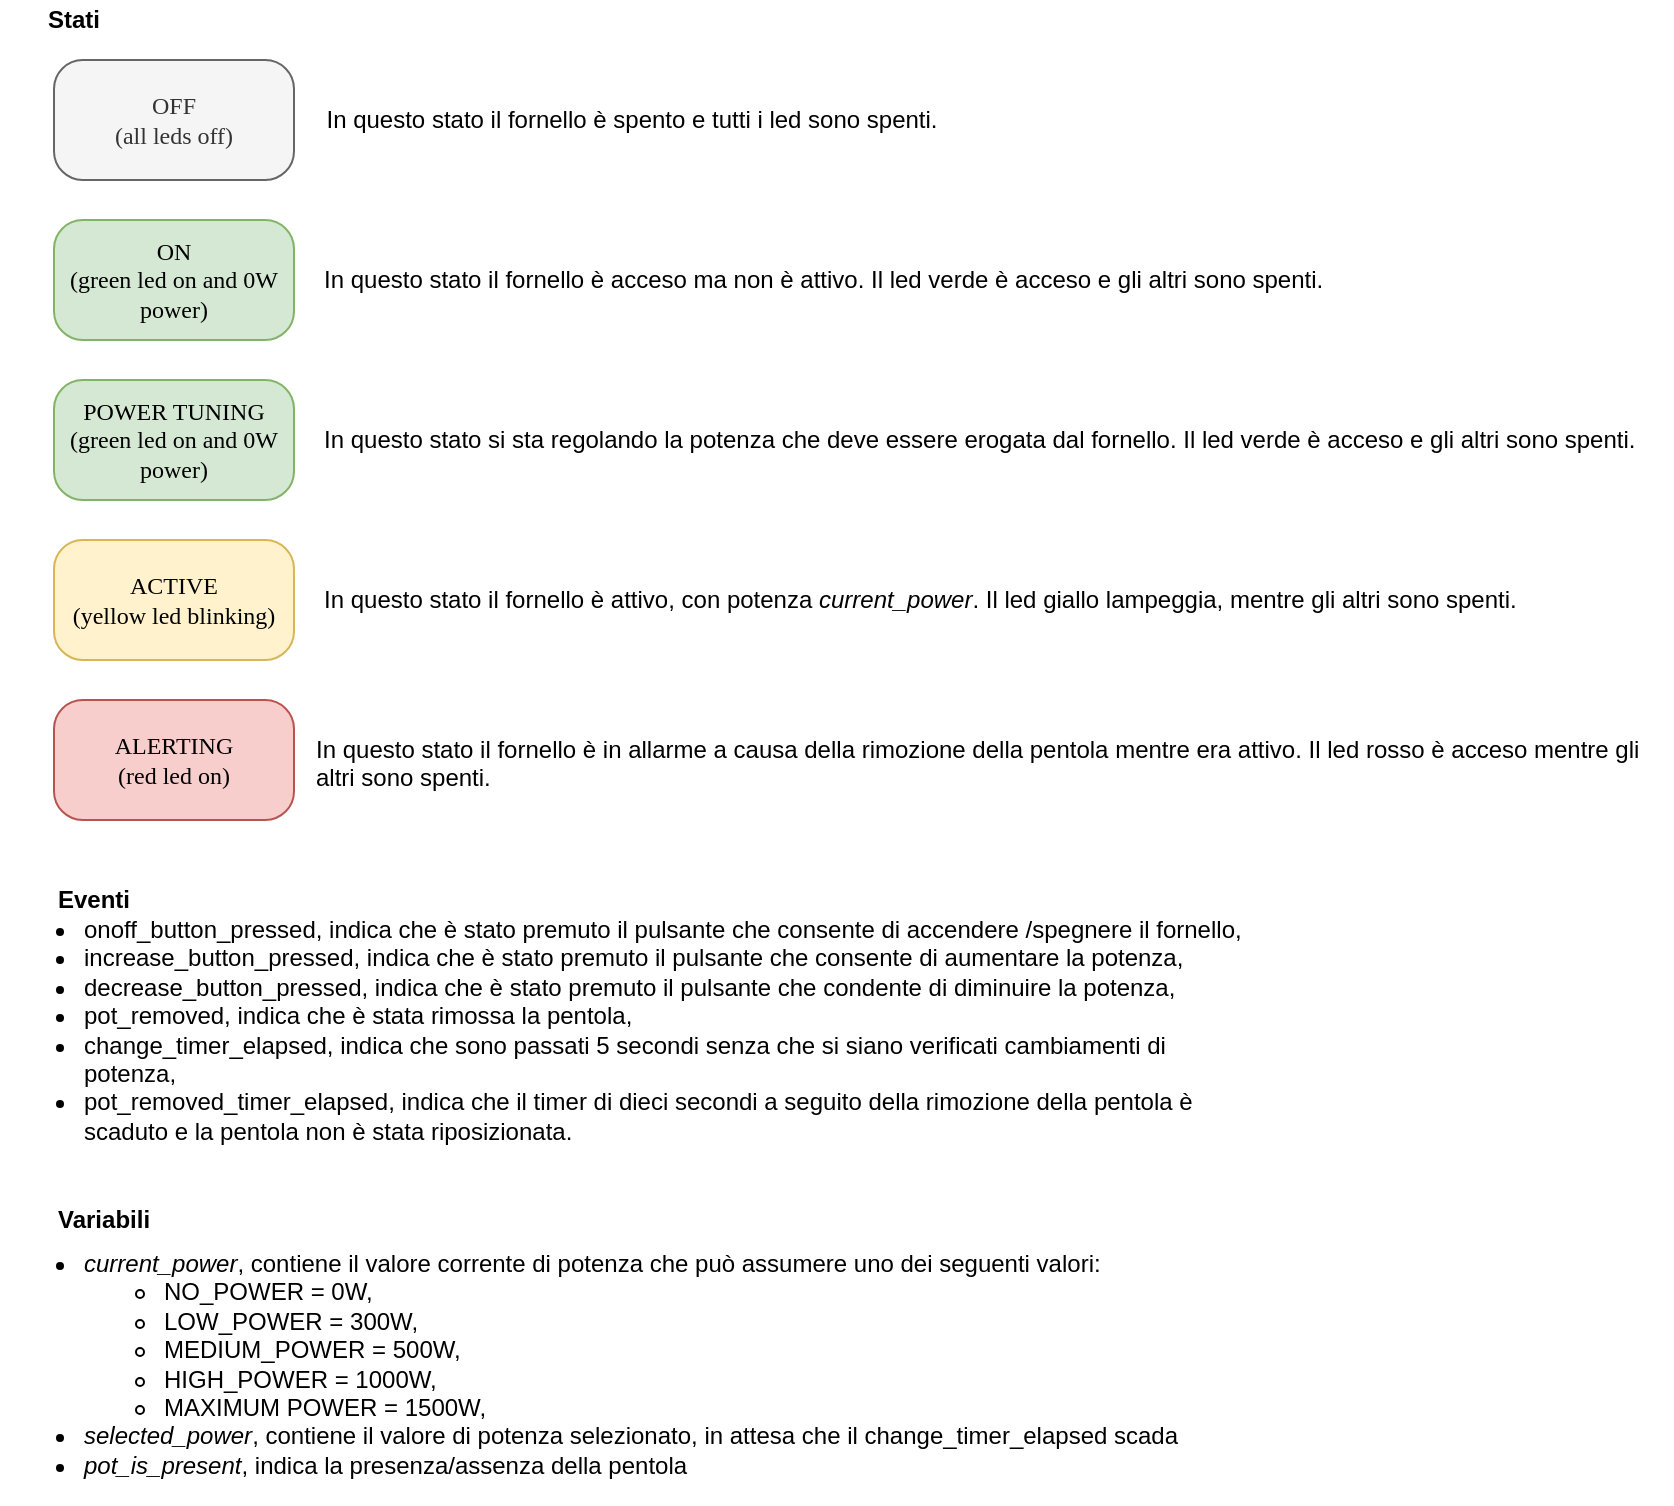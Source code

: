 <mxfile version="12.2.4" pages="2"><diagram id="Y0s-QTVM3HODt4kk8Pgk" name="Notazione"><mxGraphModel dx="497" dy="655" grid="1" gridSize="10" guides="1" tooltips="1" connect="1" arrows="1" fold="1" page="1" pageScale="1" pageWidth="827" pageHeight="1169" math="0" shadow="0"><root><mxCell id="X0lNm1rgNpbfEfuh6dac-0"/><mxCell id="X0lNm1rgNpbfEfuh6dac-1" parent="X0lNm1rgNpbfEfuh6dac-0"/><mxCell id="c8eom063F0OqwWxzlpXB-0" value="OFF&lt;br&gt;(all leds off)" style="rounded=1;whiteSpace=wrap;html=1;arcSize=24;fillColor=#f5f5f5;strokeColor=#666666;shadow=0;comic=0;labelBackgroundColor=none;fontFamily=Verdana;fontSize=12;align=center;fontColor=#333333;" parent="X0lNm1rgNpbfEfuh6dac-1" vertex="1"><mxGeometry x="854" y="50" width="120" height="60" as="geometry"/></mxCell><mxCell id="v1z97-7tfk8VhAEsiiKw-0" value="ON&lt;br&gt;(green led on and 0W power)" style="rounded=1;whiteSpace=wrap;html=1;arcSize=24;fillColor=#d5e8d4;strokeColor=#82b366;shadow=0;comic=0;labelBackgroundColor=none;fontFamily=Verdana;fontSize=12;align=center;" parent="X0lNm1rgNpbfEfuh6dac-1" vertex="1"><mxGeometry x="854" y="130" width="120" height="60" as="geometry"/></mxCell><mxCell id="CRVcPAL-VIsrZHcT2oMM-0" value="ACTIVE&lt;br&gt;(yellow led blinking)" style="rounded=1;whiteSpace=wrap;html=1;arcSize=24;fillColor=#fff2cc;strokeColor=#d6b656;shadow=0;comic=0;labelBackgroundColor=none;fontFamily=Verdana;fontSize=12;align=center;" parent="X0lNm1rgNpbfEfuh6dac-1" vertex="1"><mxGeometry x="854" y="290" width="120" height="60" as="geometry"/></mxCell><mxCell id="bLrk6bMStb_IO9k1gdFg-0" value="ALERTING&lt;br&gt;(red led on)" style="rounded=1;whiteSpace=wrap;html=1;arcSize=24;fillColor=#f8cecc;strokeColor=#b85450;shadow=0;comic=0;labelBackgroundColor=none;fontFamily=Verdana;fontSize=12;align=center;" parent="X0lNm1rgNpbfEfuh6dac-1" vertex="1"><mxGeometry x="854" y="370" width="120" height="60" as="geometry"/></mxCell><mxCell id="bLrk6bMStb_IO9k1gdFg-1" value="In questo stato il fornello è spento e tutti i led sono spenti." style="text;html=1;strokeColor=none;fillColor=none;align=center;verticalAlign=middle;whiteSpace=wrap;rounded=0;" parent="X0lNm1rgNpbfEfuh6dac-1" vertex="1"><mxGeometry x="983" y="70" width="320" height="20" as="geometry"/></mxCell><mxCell id="bLrk6bMStb_IO9k1gdFg-2" value="In questo stato il fornello è acceso ma non è attivo. Il led verde è acceso e gli altri sono spenti." style="text;html=1;resizable=0;points=[];autosize=1;align=left;verticalAlign=top;spacingTop=-4;" parent="X0lNm1rgNpbfEfuh6dac-1" vertex="1"><mxGeometry x="987" y="150" width="520" height="20" as="geometry"/></mxCell><mxCell id="bLrk6bMStb_IO9k1gdFg-3" value="In questo stato il fornello è attivo, con potenza &lt;i&gt;current_power&lt;/i&gt;. Il led giallo lampeggia, mentre gli altri sono spenti." style="text;html=1;resizable=0;points=[];autosize=1;align=left;verticalAlign=top;spacingTop=-4;" parent="X0lNm1rgNpbfEfuh6dac-1" vertex="1"><mxGeometry x="987" y="310" width="610" height="20" as="geometry"/></mxCell><mxCell id="bLrk6bMStb_IO9k1gdFg-4" value="In questo stato il fornello è in allarme a causa della rimozione della pentola mentre era attivo. Il led rosso è acceso mentre gli&lt;br&gt;altri sono spenti." style="text;html=1;resizable=0;points=[];autosize=1;align=left;verticalAlign=top;spacingTop=-4;" parent="X0lNm1rgNpbfEfuh6dac-1" vertex="1"><mxGeometry x="983" y="385" width="680" height="30" as="geometry"/></mxCell><mxCell id="bLrk6bMStb_IO9k1gdFg-5" value="&lt;b&gt;Stati&lt;/b&gt;" style="text;html=1;strokeColor=none;fillColor=none;align=center;verticalAlign=middle;whiteSpace=wrap;rounded=0;" parent="X0lNm1rgNpbfEfuh6dac-1" vertex="1"><mxGeometry x="844" y="20" width="40" height="20" as="geometry"/></mxCell><mxCell id="CAl5_wo-_BhZVUnbXjXl-0" value="&lt;b&gt;Eventi&lt;/b&gt;" style="text;html=1;resizable=0;points=[];autosize=1;align=left;verticalAlign=top;spacingTop=-4;" parent="X0lNm1rgNpbfEfuh6dac-1" vertex="1"><mxGeometry x="854" y="460" width="50" height="20" as="geometry"/></mxCell><mxCell id="CAl5_wo-_BhZVUnbXjXl-1" value="&lt;ul&gt;&lt;li&gt;onoff_button_pressed, indica che è stato premuto il pulsante che consente di accendere /spegnere il fornello,&lt;/li&gt;&lt;li&gt;increase_button_pressed, indica che è stato premuto il pulsante che consente di aumentare la potenza,&lt;/li&gt;&lt;li&gt;decrease_button_pressed, indica che è stato premuto il pulsante che condente di diminuire la potenza,&lt;/li&gt;&lt;li&gt;pot_removed, indica che è stata rimossa la pentola,&lt;/li&gt;&lt;li&gt;change_timer_elapsed, indica che sono passati 5 secondi senza che si siano verificati cambiamenti di potenza,&lt;/li&gt;&lt;li&gt;pot_removed_timer_elapsed, indica che il timer di dieci secondi a seguito della rimozione della pentola è scaduto e la pentola non è stata riposizionata.&lt;/li&gt;&lt;/ul&gt;" style="text;html=1;strokeColor=none;fillColor=none;align=left;verticalAlign=middle;whiteSpace=wrap;rounded=0;" parent="X0lNm1rgNpbfEfuh6dac-1" vertex="1"><mxGeometry x="827" y="520" width="630" height="30" as="geometry"/></mxCell><mxCell id="EFGMdo1g6EE3IHw2oAfx-0" value="&lt;b&gt;Variabili&lt;/b&gt;" style="text;html=1;resizable=0;points=[];autosize=1;align=left;verticalAlign=top;spacingTop=-4;" parent="X0lNm1rgNpbfEfuh6dac-1" vertex="1"><mxGeometry x="854" y="620" width="60" height="20" as="geometry"/></mxCell><mxCell id="EFGMdo1g6EE3IHw2oAfx-1" value="&lt;ul&gt;&lt;li&gt;&lt;i&gt;current_power&lt;/i&gt;, contiene il valore corrente di potenza che può assumere uno dei seguenti valori:&lt;/li&gt;&lt;ul&gt;&lt;li&gt;NO_POWER = 0W,&lt;/li&gt;&lt;li&gt;LOW_POWER = 300W,&lt;/li&gt;&lt;li&gt;MEDIUM_POWER = 500W,&lt;/li&gt;&lt;li&gt;HIGH_POWER = 1000W,&lt;/li&gt;&lt;li&gt;MAXIMUM POWER = 1500W,&lt;/li&gt;&lt;/ul&gt;&lt;li&gt;&lt;i&gt;selected_power&lt;/i&gt;, contiene il valore di potenza selezionato, in attesa che il change_timer_elapsed scada&lt;/li&gt;&lt;li&gt;&lt;i&gt;pot_is_present&lt;/i&gt;, indica la presenza/assenza della pentola&lt;/li&gt;&lt;/ul&gt;" style="text;html=1;resizable=0;points=[];autosize=1;align=left;verticalAlign=top;spacingTop=-4;" parent="X0lNm1rgNpbfEfuh6dac-1" vertex="1"><mxGeometry x="827" y="630" width="600" height="140" as="geometry"/></mxCell><mxCell id="50pytDiKpnOtKsPjOUB7-0" value="POWER TUNING&lt;br&gt;(green led on and 0W power)" style="rounded=1;whiteSpace=wrap;html=1;arcSize=24;fillColor=#d5e8d4;strokeColor=#82b366;shadow=0;comic=0;labelBackgroundColor=none;fontFamily=Verdana;fontSize=12;align=center;" parent="X0lNm1rgNpbfEfuh6dac-1" vertex="1"><mxGeometry x="854" y="210" width="120" height="60" as="geometry"/></mxCell><mxCell id="50pytDiKpnOtKsPjOUB7-3" value="In questo stato si sta regolando la potenza che deve essere erogata dal fornello. Il led verde è acceso e gli altri sono spenti." style="text;html=1;resizable=0;points=[];autosize=1;align=left;verticalAlign=top;spacingTop=-4;" parent="X0lNm1rgNpbfEfuh6dac-1" vertex="1"><mxGeometry x="987" y="230" width="670" height="20" as="geometry"/></mxCell></root></mxGraphModel></diagram><diagram name="Diagramma di stato" id="58cdce13-f638-feb5-8d6f-7d28b1aa9fa0"><mxGraphModel dx="1324" dy="655" grid="1" gridSize="10" guides="1" tooltips="1" connect="1" arrows="1" fold="1" page="1" pageScale="1" pageWidth="1100" pageHeight="850" background="none" math="0" shadow="0"><root><mxCell id="0"/><mxCell id="1" parent="0"/><mxCell id="382b91b5511bd0f7-1" value="" style="ellipse;html=1;shape=startState;rounded=1;shadow=0;comic=0;labelBackgroundColor=none;fontFamily=Verdana;fontSize=12;align=center;direction=south;" parent="1" vertex="1"><mxGeometry x="884" y="125" width="30" height="30" as="geometry"/></mxCell><mxCell id="SC0lKbbpHvzSmaq9ih_h-40" style="edgeStyle=orthogonalEdgeStyle;rounded=0;orthogonalLoop=1;jettySize=auto;html=1;exitX=0;exitY=0.25;exitDx=0;exitDy=0;entryX=1;entryY=0.25;entryDx=0;entryDy=0;" parent="1" source="382b91b5511bd0f7-6" target="4" edge="1"><mxGeometry relative="1" as="geometry"/></mxCell><mxCell id="SC0lKbbpHvzSmaq9ih_h-42" value="&lt;span style=&quot;text-align: left ; white-space: normal ; background-color: rgb(248 , 249 , 250)&quot;&gt;onoff_button_pressed&lt;br&gt;&lt;/span&gt;" style="text;html=1;resizable=0;points=[];align=center;verticalAlign=middle;labelBackgroundColor=#ffffff;" parent="SC0lKbbpHvzSmaq9ih_h-40" vertex="1" connectable="0"><mxGeometry x="0.005" relative="1" as="geometry"><mxPoint x="2" y="-20" as="offset"/></mxGeometry></mxCell><mxCell id="382b91b5511bd0f7-6" value="OFF" style="rounded=1;whiteSpace=wrap;html=1;arcSize=24;fillColor=#f5f5f5;strokeColor=#666666;shadow=0;comic=0;labelBackgroundColor=none;fontFamily=Verdana;fontSize=12;align=center;fontColor=#333333;" parent="1" vertex="1"><mxGeometry x="839" y="180" width="120" height="60" as="geometry"/></mxCell><mxCell id="2a3bc250acf0617d-9" style="edgeStyle=orthogonalEdgeStyle;html=1;labelBackgroundColor=none;endArrow=open;endSize=8;fontFamily=Verdana;fontSize=12;align=left;entryX=0.5;entryY=0;entryDx=0;entryDy=0;" parent="1" source="382b91b5511bd0f7-1" target="382b91b5511bd0f7-6" edge="1"><mxGeometry relative="1" as="geometry"/></mxCell><mxCell id="SC0lKbbpHvzSmaq9ih_h-41" style="edgeStyle=orthogonalEdgeStyle;rounded=0;orthogonalLoop=1;jettySize=auto;html=1;exitX=1;exitY=0.75;exitDx=0;exitDy=0;entryX=0;entryY=0.75;entryDx=0;entryDy=0;" parent="1" source="4" target="382b91b5511bd0f7-6" edge="1"><mxGeometry relative="1" as="geometry"/></mxCell><mxCell id="2cz2k41cAF64X4vZjpbY-40" value="&lt;span style=&quot;text-align: left ; white-space: normal ; background-color: rgb(248 , 249 , 250)&quot;&gt;onoff_button_pressed(1,sec)&lt;br&gt;&lt;/span&gt;" style="text;html=1;resizable=0;points=[];align=center;verticalAlign=middle;labelBackgroundColor=#ffffff;" parent="SC0lKbbpHvzSmaq9ih_h-41" vertex="1" connectable="0"><mxGeometry x="0.012" y="-1" relative="1" as="geometry"><mxPoint x="-3" y="14" as="offset"/></mxGeometry></mxCell><mxCell id="GKgahxUYYJm4mcgYMw2S-40" style="edgeStyle=orthogonalEdgeStyle;rounded=0;orthogonalLoop=1;jettySize=auto;html=1;exitX=0.5;exitY=1;exitDx=0;exitDy=0;entryX=0;entryY=0.25;entryDx=0;entryDy=0;" parent="1" source="4" target="40" edge="1"><mxGeometry relative="1" as="geometry"/></mxCell><mxCell id="GKgahxUYYJm4mcgYMw2S-41" value="increase_button_pressed(1,sec)&lt;br&gt;AND&lt;br&gt;&lt;i&gt;pot_is_present&lt;/i&gt;" style="text;html=1;resizable=0;points=[];align=center;verticalAlign=middle;labelBackgroundColor=#ffffff;" parent="GKgahxUYYJm4mcgYMw2S-40" vertex="1" connectable="0"><mxGeometry x="0.67" relative="1" as="geometry"><mxPoint x="-60" y="-35" as="offset"/></mxGeometry></mxCell><mxCell id="4" value="ON" style="rounded=1;whiteSpace=wrap;html=1;arcSize=24;fillColor=#d5e8d4;strokeColor=#82b366;shadow=0;comic=0;labelBackgroundColor=none;fontFamily=Verdana;fontSize=12;align=center;" parent="1" vertex="1"><mxGeometry x="120" y="180" width="120" height="60" as="geometry"/></mxCell><mxCell id="Knc4Fxu-0Whu3SdbP-AA-40" style="edgeStyle=orthogonalEdgeStyle;rounded=0;orthogonalLoop=1;jettySize=auto;html=1;exitX=0.5;exitY=0;exitDx=0;exitDy=0;entryX=0.5;entryY=1;entryDx=0;entryDy=0;" parent="1" source="5" target="382b91b5511bd0f7-6" edge="1"><mxGeometry relative="1" as="geometry"/></mxCell><mxCell id="Knc4Fxu-0Whu3SdbP-AA-41" value="&lt;span style=&quot;text-align: left ; white-space: normal ; background-color: rgb(248 , 249 , 250)&quot;&gt;onoff_button_pressed(1,sec)&lt;/span&gt;" style="text;html=1;resizable=0;points=[];align=center;verticalAlign=middle;labelBackgroundColor=#ffffff;" parent="Knc4Fxu-0Whu3SdbP-AA-40" vertex="1" connectable="0"><mxGeometry x="0.035" y="-1" relative="1" as="geometry"><mxPoint x="-90" y="66" as="offset"/></mxGeometry></mxCell><mxCell id="xuFl7tMfDvvaqW33Po0E-40" style="edgeStyle=orthogonalEdgeStyle;rounded=0;orthogonalLoop=1;jettySize=auto;html=1;exitX=0.5;exitY=1;exitDx=0;exitDy=0;entryX=0.25;entryY=1;entryDx=0;entryDy=0;" parent="1" source="5" target="4" edge="1"><mxGeometry relative="1" as="geometry"><Array as="points"><mxPoint x="899" y="710"/><mxPoint x="100" y="710"/><mxPoint x="100" y="380"/><mxPoint x="150" y="380"/></Array></mxGeometry></mxCell><mxCell id="xuFl7tMfDvvaqW33Po0E-41" value="&lt;span style=&quot;text-align: left ; white-space: normal ; background-color: rgb(248 , 249 , 250)&quot;&gt;pot_removed_timer_elapsed AND NOT&amp;nbsp;&lt;i&gt;pot_is_present&lt;/i&gt;&lt;/span&gt;" style="text;html=1;resizable=0;points=[];align=center;verticalAlign=middle;labelBackgroundColor=#ffffff;" parent="xuFl7tMfDvvaqW33Po0E-40" vertex="1" connectable="0"><mxGeometry x="-0.345" y="4" relative="1" as="geometry"><mxPoint x="26" y="16" as="offset"/></mxGeometry></mxCell><mxCell id="2oalyaIlT3qXymuXi-MS-40" style="edgeStyle=orthogonalEdgeStyle;rounded=0;orthogonalLoop=1;jettySize=auto;html=1;exitX=0;exitY=0.25;exitDx=0;exitDy=0;entryX=1;entryY=0.25;entryDx=0;entryDy=0;" edge="1" parent="1" source="5" target="39"><mxGeometry relative="1" as="geometry"/></mxCell><mxCell id="2oalyaIlT3qXymuXi-MS-41" value="&lt;i&gt;pot_is_present&lt;/i&gt;&amp;nbsp;AND NOT&amp;nbsp;&amp;nbsp;&lt;span style=&quot;text-align: left ; white-space: normal ; background-color: rgb(248 , 249 , 250)&quot;&gt;pot_removed_timer_elapsed&amp;nbsp;&lt;/span&gt;" style="text;html=1;resizable=0;points=[];align=center;verticalAlign=middle;labelBackgroundColor=#ffffff;" vertex="1" connectable="0" parent="2oalyaIlT3qXymuXi-MS-40"><mxGeometry x="-0.736" y="2" relative="1" as="geometry"><mxPoint x="-100" y="-17" as="offset"/></mxGeometry></mxCell><mxCell id="5" value="ALERTING" style="rounded=1;whiteSpace=wrap;html=1;arcSize=24;fillColor=#f8cecc;strokeColor=#b85450;shadow=0;comic=0;labelBackgroundColor=none;fontFamily=Verdana;fontSize=12;align=center;" parent="1" vertex="1"><mxGeometry x="839" y="580" width="120" height="60" as="geometry"/></mxCell><mxCell id="OurE1tUgTqpKHj0nfaq--40" value="&lt;span style=&quot;font-size: 12px&quot;&gt;increase_button_pressed(1,sec)&lt;br&gt;OR&lt;br&gt;&lt;/span&gt;&lt;span style=&quot;font-size: 12px&quot;&gt;decrease_button_pressed(1,sec)&lt;br&gt;&lt;/span&gt;&lt;span style=&quot;font-size: 12px&quot;&gt;AND&lt;br&gt;&lt;i&gt;pot_is_present&lt;/i&gt;&lt;br&gt;&lt;/span&gt;" style="edgeStyle=orthogonalEdgeStyle;rounded=0;orthogonalLoop=1;jettySize=auto;html=1;exitX=0.25;exitY=0;exitDx=0;exitDy=0;entryX=0;entryY=0.75;entryDx=0;entryDy=0;" parent="1" source="39" target="40" edge="1"><mxGeometry x="0.175" y="-45" relative="1" as="geometry"><mxPoint as="offset"/></mxGeometry></mxCell><mxCell id="1HdUEIEivGZ4oWgs2qGL-40" style="edgeStyle=orthogonalEdgeStyle;rounded=0;orthogonalLoop=1;jettySize=auto;html=1;exitX=1;exitY=0.75;exitDx=0;exitDy=0;" parent="1" source="39" edge="1"><mxGeometry relative="1" as="geometry"><mxPoint x="839" y="630" as="targetPoint"/><Array as="points"><mxPoint x="240" y="630"/><mxPoint x="839" y="630"/></Array></mxGeometry></mxCell><mxCell id="1HdUEIEivGZ4oWgs2qGL-41" value="pot_removed" style="text;html=1;resizable=0;points=[];align=center;verticalAlign=middle;labelBackgroundColor=#ffffff;" parent="1HdUEIEivGZ4oWgs2qGL-40" vertex="1" connectable="0"><mxGeometry x="0.259" y="-2" relative="1" as="geometry"><mxPoint x="-205" y="-12" as="offset"/></mxGeometry></mxCell><mxCell id="Knc4Fxu-0Whu3SdbP-AA-44" style="edgeStyle=orthogonalEdgeStyle;rounded=0;orthogonalLoop=1;jettySize=auto;html=1;exitX=0.5;exitY=1;exitDx=0;exitDy=0;entryX=0.75;entryY=1;entryDx=0;entryDy=0;" parent="1" source="39" target="382b91b5511bd0f7-6" edge="1"><mxGeometry relative="1" as="geometry"><mxPoint x="1000" y="460" as="targetPoint"/><Array as="points"><mxPoint x="180" y="660"/><mxPoint x="980" y="660"/><mxPoint x="980" y="560"/><mxPoint x="929" y="560"/></Array></mxGeometry></mxCell><mxCell id="Knc4Fxu-0Whu3SdbP-AA-45" value="&lt;span style=&quot;text-align: left ; white-space: normal ; background-color: rgb(248 , 249 , 250)&quot;&gt;onoff_button_pressed(1,sec)&lt;/span&gt;" style="text;html=1;resizable=0;points=[];align=center;verticalAlign=middle;labelBackgroundColor=#ffffff;" parent="Knc4Fxu-0Whu3SdbP-AA-44" vertex="1" connectable="0"><mxGeometry x="0.85" y="-1" relative="1" as="geometry"><mxPoint x="-390" y="344" as="offset"/></mxGeometry></mxCell><mxCell id="39" value="ACTIVE" style="rounded=1;whiteSpace=wrap;html=1;arcSize=24;fillColor=#fff2cc;strokeColor=#d6b656;shadow=0;comic=0;labelBackgroundColor=none;fontFamily=Verdana;fontSize=12;align=center;" parent="1" vertex="1"><mxGeometry x="120" y="580" width="120" height="60" as="geometry"/></mxCell><mxCell id="5QP8BMEQmVhD20yOvzZA-40" style="edgeStyle=orthogonalEdgeStyle;rounded=0;orthogonalLoop=1;jettySize=auto;html=1;exitX=0.25;exitY=0;exitDx=0;exitDy=0;entryX=0.75;entryY=1;entryDx=0;entryDy=0;" parent="1" source="40" target="4" edge="1"><mxGeometry relative="1" as="geometry"/></mxCell><mxCell id="5QP8BMEQmVhD20yOvzZA-41" value="(pot_removed AND &lt;i&gt;current_power&lt;/i&gt; == NO_POWER)&lt;br&gt;OR&lt;br&gt;(change_timer_elapsed AND &lt;i&gt;selected_power&lt;/i&gt; == NO_POWER)" style="text;html=1;resizable=0;points=[];align=center;verticalAlign=middle;labelBackgroundColor=#ffffff;" parent="5QP8BMEQmVhD20yOvzZA-40" vertex="1" connectable="0"><mxGeometry x="0.323" y="-1" relative="1" as="geometry"><mxPoint x="101" y="-29" as="offset"/></mxGeometry></mxCell><mxCell id="5QP8BMEQmVhD20yOvzZA-42" style="edgeStyle=orthogonalEdgeStyle;rounded=0;orthogonalLoop=1;jettySize=auto;html=1;exitX=0.75;exitY=1;exitDx=0;exitDy=0;entryX=0.25;entryY=0;entryDx=0;entryDy=0;" parent="1" source="40" target="5" edge="1"><mxGeometry relative="1" as="geometry"/></mxCell><mxCell id="5QP8BMEQmVhD20yOvzZA-43" value="pot_removed AND &lt;i&gt;current_power&lt;/i&gt; != NO_POWER" style="text;html=1;resizable=0;points=[];align=center;verticalAlign=middle;labelBackgroundColor=#ffffff;" parent="5QP8BMEQmVhD20yOvzZA-42" vertex="1" connectable="0"><mxGeometry x="0.139" y="-2" relative="1" as="geometry"><mxPoint x="-30" y="8" as="offset"/></mxGeometry></mxCell><mxCell id="Ws_9NzS6owy0dHaSxztD-40" style="edgeStyle=orthogonalEdgeStyle;rounded=0;orthogonalLoop=1;jettySize=auto;html=1;exitX=0.25;exitY=1;exitDx=0;exitDy=0;entryX=0.75;entryY=0;entryDx=0;entryDy=0;" parent="1" source="40" target="39" edge="1"><mxGeometry relative="1" as="geometry"><mxPoint x="200" y="540" as="targetPoint"/></mxGeometry></mxCell><mxCell id="Ws_9NzS6owy0dHaSxztD-41" value="change_timer_elapsed&lt;br&gt;AND&lt;br&gt;&lt;i&gt;selected_power&lt;/i&gt; != NO_POWER&lt;br&gt;AND&lt;br&gt;&lt;i&gt;pot_is_present&lt;/i&gt;" style="text;html=1;resizable=0;points=[];align=center;verticalAlign=middle;labelBackgroundColor=#ffffff;" parent="Ws_9NzS6owy0dHaSxztD-40" vertex="1" connectable="0"><mxGeometry x="-0.111" y="1" relative="1" as="geometry"><mxPoint x="26" y="39" as="offset"/></mxGeometry></mxCell><mxCell id="Knc4Fxu-0Whu3SdbP-AA-42" style="edgeStyle=orthogonalEdgeStyle;rounded=0;orthogonalLoop=1;jettySize=auto;html=1;exitX=1;exitY=0.5;exitDx=0;exitDy=0;entryX=0.25;entryY=1;entryDx=0;entryDy=0;" parent="1" source="40" target="382b91b5511bd0f7-6" edge="1"><mxGeometry relative="1" as="geometry"><mxPoint x="860" y="240" as="targetPoint"/><Array as="points"><mxPoint x="869" y="410"/></Array></mxGeometry></mxCell><mxCell id="Knc4Fxu-0Whu3SdbP-AA-43" value="&lt;span style=&quot;text-align: left ; white-space: normal ; background-color: rgb(248 , 249 , 250)&quot;&gt;onoff_button_pressed(1,sec)&lt;/span&gt;" style="text;html=1;resizable=0;points=[];align=center;verticalAlign=middle;labelBackgroundColor=#ffffff;" parent="Knc4Fxu-0Whu3SdbP-AA-42" vertex="1" connectable="0"><mxGeometry x="-0.23" y="1" relative="1" as="geometry"><mxPoint x="-20" y="11" as="offset"/></mxGeometry></mxCell><mxCell id="40" value="POWER&lt;br&gt;TUNING" style="rounded=1;whiteSpace=wrap;html=1;arcSize=24;fillColor=#d5e8d4;strokeColor=#82b366;shadow=0;comic=0;labelBackgroundColor=none;fontFamily=Verdana;fontSize=12;align=center;" parent="1" vertex="1"><mxGeometry x="480" y="380" width="120" height="60" as="geometry"/></mxCell></root></mxGraphModel></diagram></mxfile>